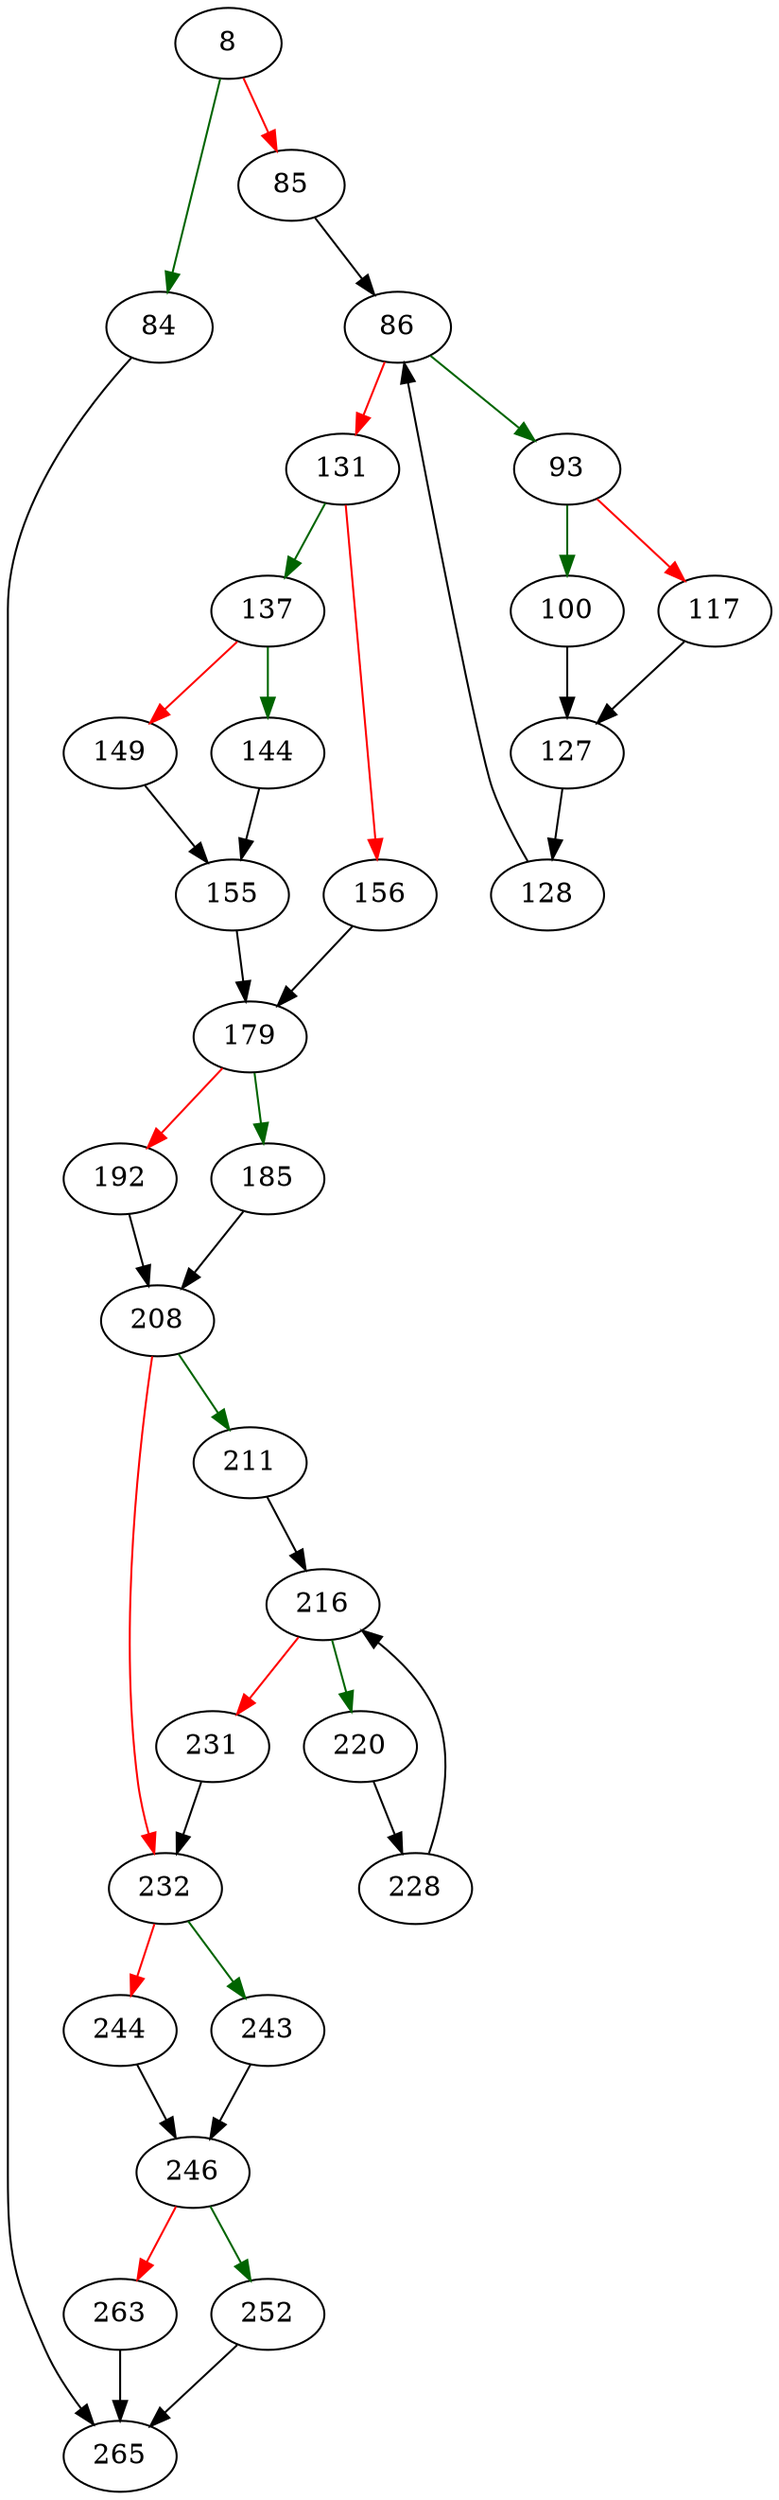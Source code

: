 strict digraph "updateVirtualTable" {
	// Node definitions.
	8 [entry=true];
	84;
	85;
	265;
	86;
	93;
	131;
	100;
	117;
	127;
	128;
	137;
	156;
	144;
	149;
	155;
	179;
	185;
	192;
	208;
	211;
	232;
	216;
	220;
	231;
	228;
	243;
	244;
	246;
	252;
	263;

	// Edge definitions.
	8 -> 84 [
		color=darkgreen
		cond=true
	];
	8 -> 85 [
		color=red
		cond=false
	];
	84 -> 265;
	85 -> 86;
	86 -> 93 [
		color=darkgreen
		cond=true
	];
	86 -> 131 [
		color=red
		cond=false
	];
	93 -> 100 [
		color=darkgreen
		cond=true
	];
	93 -> 117 [
		color=red
		cond=false
	];
	131 -> 137 [
		color=darkgreen
		cond=true
	];
	131 -> 156 [
		color=red
		cond=false
	];
	100 -> 127;
	117 -> 127;
	127 -> 128;
	128 -> 86;
	137 -> 144 [
		color=darkgreen
		cond=true
	];
	137 -> 149 [
		color=red
		cond=false
	];
	156 -> 179;
	144 -> 155;
	149 -> 155;
	155 -> 179;
	179 -> 185 [
		color=darkgreen
		cond=true
	];
	179 -> 192 [
		color=red
		cond=false
	];
	185 -> 208;
	192 -> 208;
	208 -> 211 [
		color=darkgreen
		cond=true
	];
	208 -> 232 [
		color=red
		cond=false
	];
	211 -> 216;
	232 -> 243 [
		color=darkgreen
		cond=true
	];
	232 -> 244 [
		color=red
		cond=false
	];
	216 -> 220 [
		color=darkgreen
		cond=true
	];
	216 -> 231 [
		color=red
		cond=false
	];
	220 -> 228;
	231 -> 232;
	228 -> 216;
	243 -> 246;
	244 -> 246;
	246 -> 252 [
		color=darkgreen
		cond=true
	];
	246 -> 263 [
		color=red
		cond=false
	];
	252 -> 265;
	263 -> 265;
}